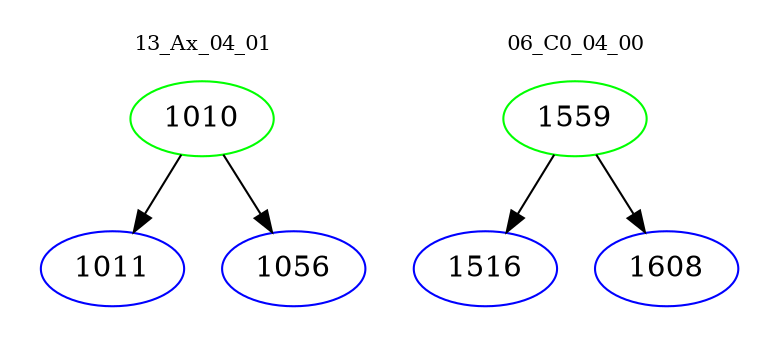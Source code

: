 digraph{
subgraph cluster_0 {
color = white
label = "13_Ax_04_01";
fontsize=10;
T0_1010 [label="1010", color="green"]
T0_1010 -> T0_1011 [color="black"]
T0_1011 [label="1011", color="blue"]
T0_1010 -> T0_1056 [color="black"]
T0_1056 [label="1056", color="blue"]
}
subgraph cluster_1 {
color = white
label = "06_C0_04_00";
fontsize=10;
T1_1559 [label="1559", color="green"]
T1_1559 -> T1_1516 [color="black"]
T1_1516 [label="1516", color="blue"]
T1_1559 -> T1_1608 [color="black"]
T1_1608 [label="1608", color="blue"]
}
}
